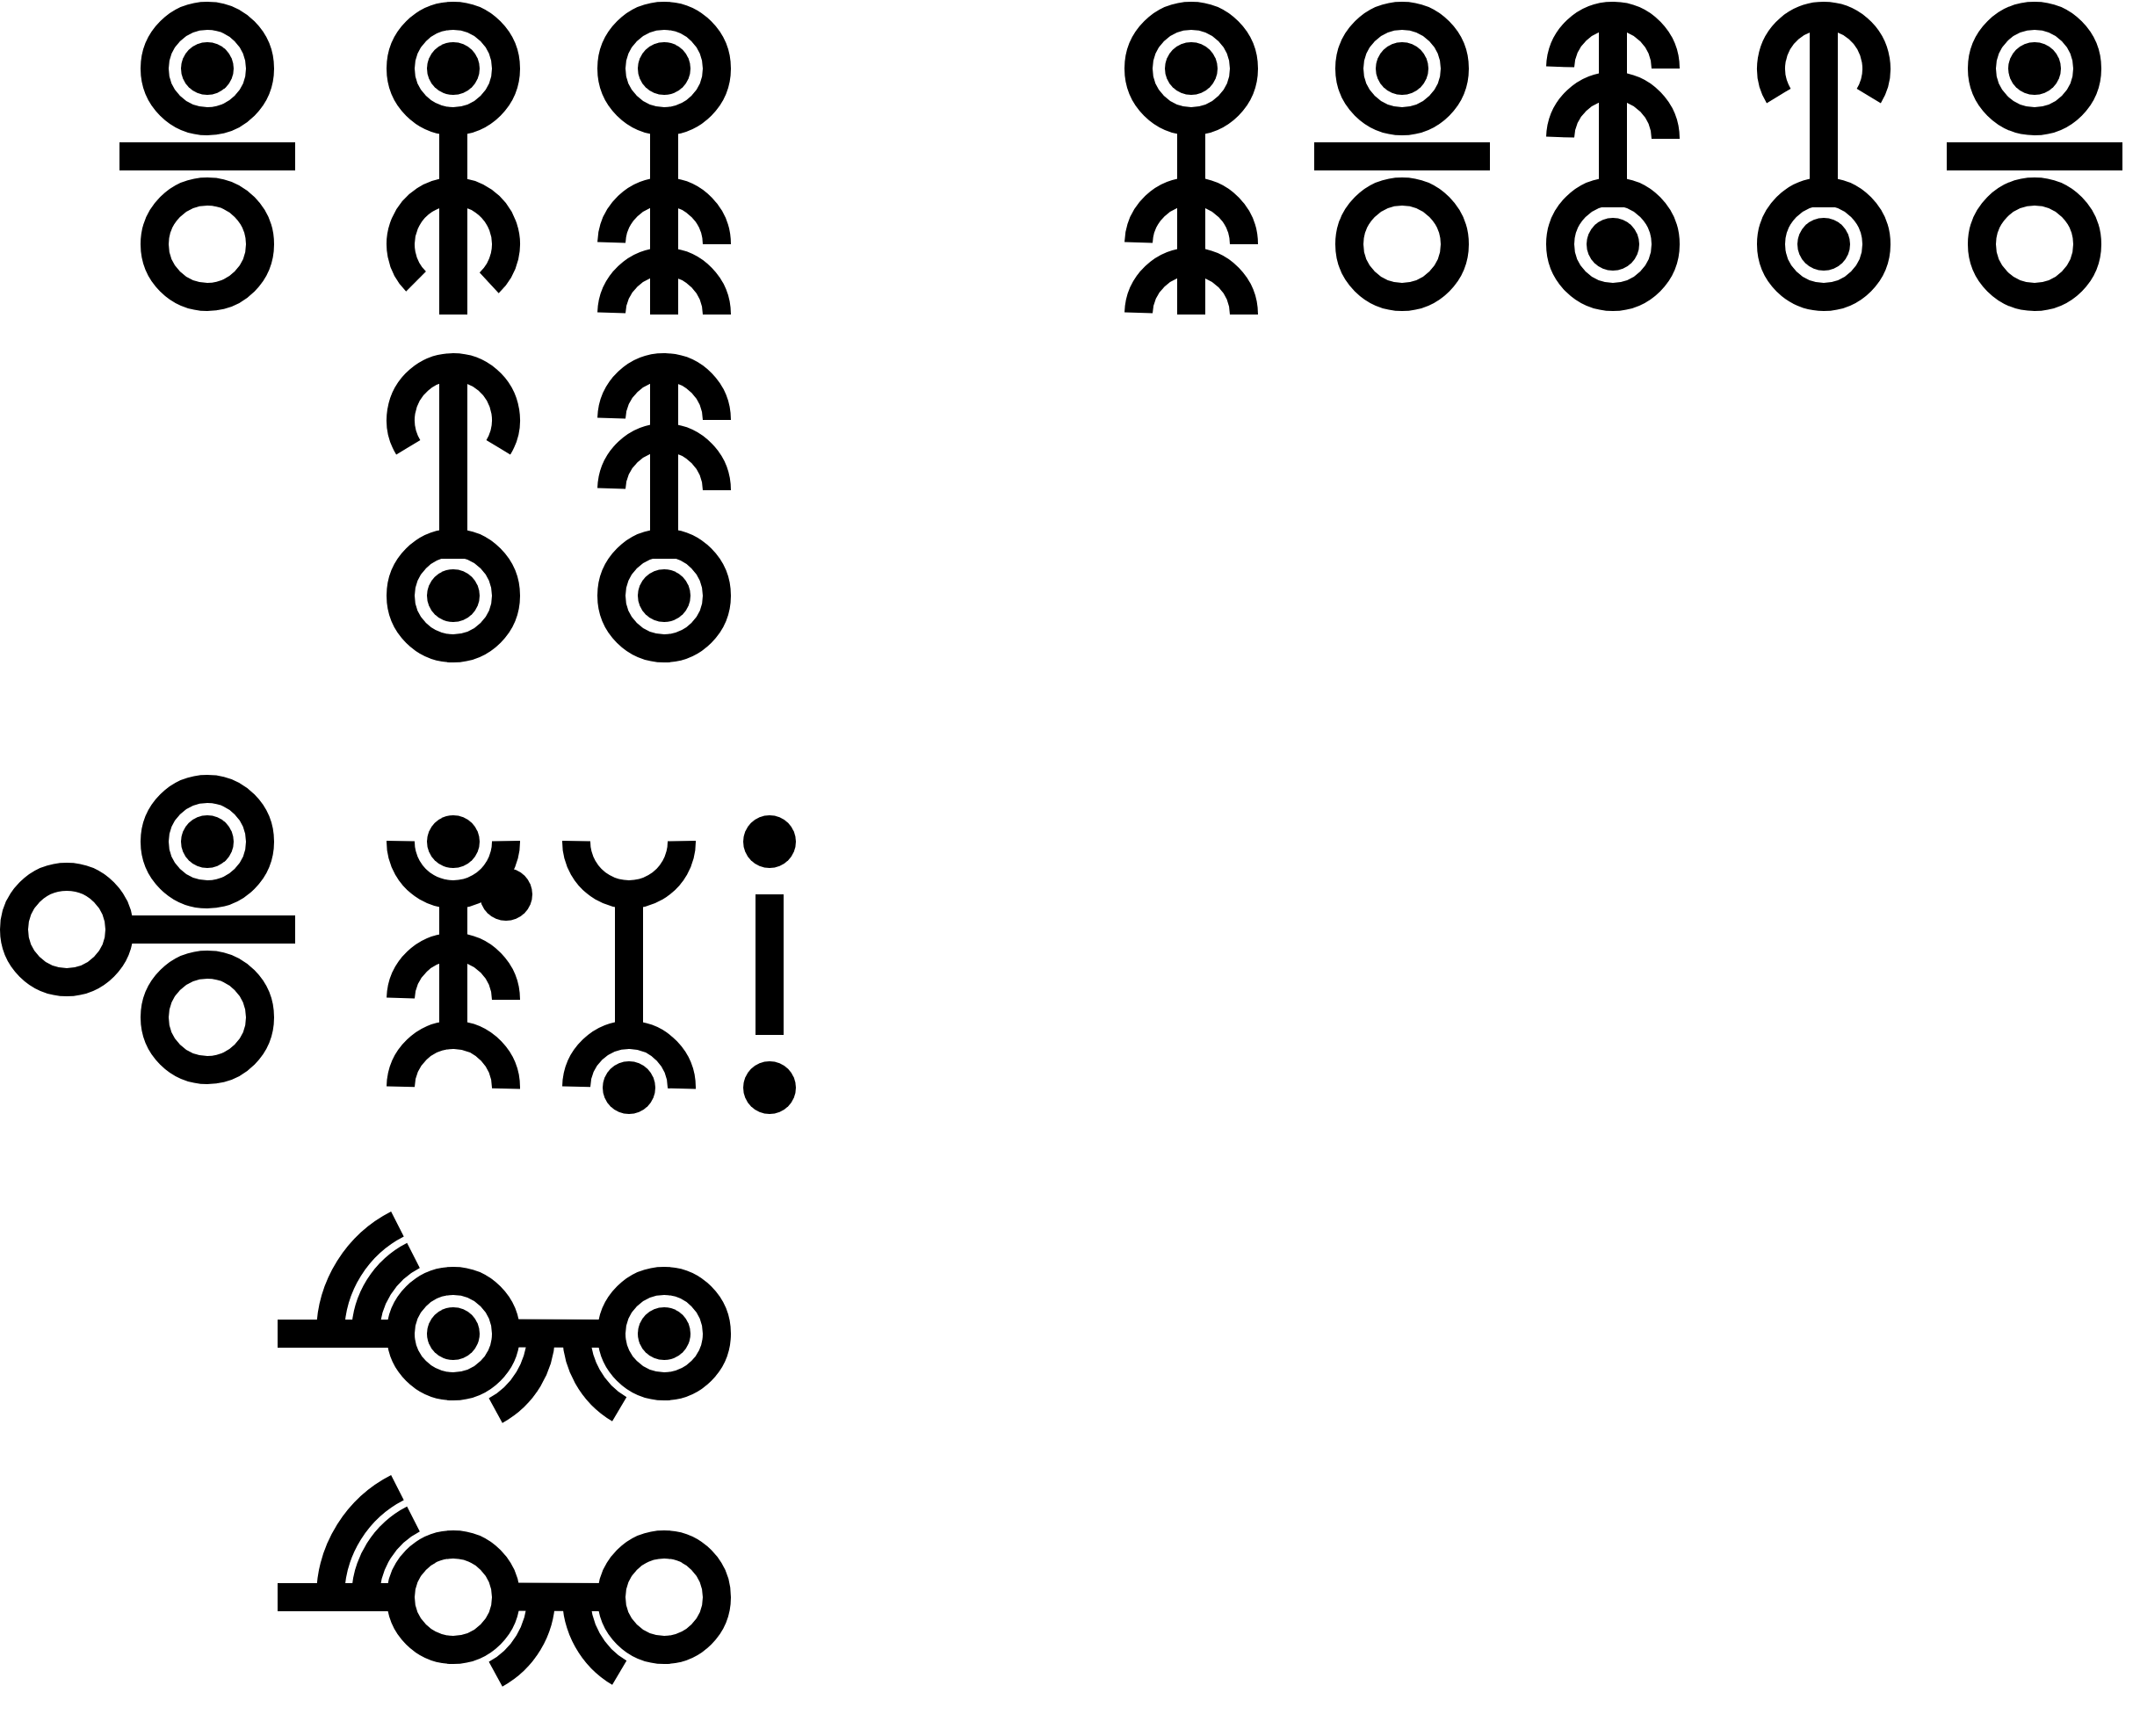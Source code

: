 <mxfile version="20.3.0" type="device"><diagram id="Q8AZ2sGIUglEmSKYdpak" name="Page-1"><mxGraphModel dx="706" dy="445" grid="1" gridSize="10" guides="1" tooltips="1" connect="1" arrows="1" fold="1" page="1" pageScale="1" pageWidth="1100" pageHeight="850" math="0" shadow="0"><root><mxCell id="0"/><mxCell id="1" parent="0"/><mxCell id="puftRLiTjnYUKR2iou3b-1" value="" style="ellipse;whiteSpace=wrap;html=1;aspect=fixed;fillColor=none;strokeWidth=16;connectable=0;" parent="1" vertex="1"><mxGeometry x="130" y="290" width="60" height="60" as="geometry"/></mxCell><mxCell id="puftRLiTjnYUKR2iou3b-2" value="" style="endArrow=none;html=1;rounded=0;strokeWidth=16;" parent="1" edge="1"><mxGeometry width="50" height="50" relative="1" as="geometry"><mxPoint x="210" y="370" as="sourcePoint"/><mxPoint x="110" y="370" as="targetPoint"/></mxGeometry></mxCell><mxCell id="puftRLiTjnYUKR2iou3b-3" value="" style="ellipse;whiteSpace=wrap;html=1;aspect=fixed;strokeWidth=16;fillColor=#000000;strokeColor=none;connectable=0;" parent="1" vertex="1"><mxGeometry x="145" y="305" width="30" height="30" as="geometry"/></mxCell><mxCell id="puftRLiTjnYUKR2iou3b-4" value="" style="ellipse;whiteSpace=wrap;html=1;aspect=fixed;fillColor=none;strokeWidth=16;connectable=0;" parent="1" vertex="1"><mxGeometry x="130" y="390" width="60" height="60" as="geometry"/></mxCell><mxCell id="puftRLiTjnYUKR2iou3b-9" value="" style="ellipse;whiteSpace=wrap;html=1;aspect=fixed;fillColor=none;strokeWidth=16;connectable=0;" parent="1" vertex="1"><mxGeometry x="270" y="290" width="60" height="60" as="geometry"/></mxCell><mxCell id="puftRLiTjnYUKR2iou3b-10" value="" style="endArrow=none;html=1;rounded=0;strokeWidth=16;" parent="1" edge="1"><mxGeometry width="50" height="50" relative="1" as="geometry"><mxPoint x="300" y="350" as="sourcePoint"/><mxPoint x="300" y="460" as="targetPoint"/></mxGeometry></mxCell><mxCell id="puftRLiTjnYUKR2iou3b-11" value="" style="ellipse;whiteSpace=wrap;html=1;aspect=fixed;strokeWidth=16;fillColor=#000000;strokeColor=none;connectable=0;" parent="1" vertex="1"><mxGeometry x="285" y="305" width="30" height="30" as="geometry"/></mxCell><mxCell id="puftRLiTjnYUKR2iou3b-13" value="" style="verticalLabelPosition=bottom;verticalAlign=top;html=1;shape=mxgraph.basic.arc;startAngle=0.625;endAngle=0.381;strokeWidth=16;fillColor=#000000;" parent="1" vertex="1"><mxGeometry x="270" y="390" width="60" height="60" as="geometry"/></mxCell><mxCell id="puftRLiTjnYUKR2iou3b-14" value="" style="ellipse;whiteSpace=wrap;html=1;aspect=fixed;fillColor=none;strokeWidth=16;connectable=0;" parent="1" vertex="1"><mxGeometry x="270" y="590" width="60" height="60" as="geometry"/></mxCell><mxCell id="puftRLiTjnYUKR2iou3b-15" value="" style="endArrow=none;html=1;rounded=0;strokeWidth=16;" parent="1" edge="1"><mxGeometry width="50" height="50" relative="1" as="geometry"><mxPoint x="300" y="489" as="sourcePoint"/><mxPoint x="300" y="599.0" as="targetPoint"/></mxGeometry></mxCell><mxCell id="puftRLiTjnYUKR2iou3b-16" value="" style="ellipse;whiteSpace=wrap;html=1;aspect=fixed;strokeWidth=16;fillColor=#000000;strokeColor=none;connectable=0;" parent="1" vertex="1"><mxGeometry x="285" y="605" width="30" height="30" as="geometry"/></mxCell><mxCell id="puftRLiTjnYUKR2iou3b-17" value="" style="verticalLabelPosition=bottom;verticalAlign=top;html=1;shape=mxgraph.basic.arc;startAngle=0.663;endAngle=0.337;strokeWidth=16;fillColor=#000000;" parent="1" vertex="1"><mxGeometry x="270" y="490" width="60" height="60" as="geometry"/></mxCell><mxCell id="puftRLiTjnYUKR2iou3b-18" value="" style="ellipse;whiteSpace=wrap;html=1;aspect=fixed;fillColor=none;strokeWidth=16;connectable=0;" parent="1" vertex="1"><mxGeometry x="390" y="290" width="60" height="60" as="geometry"/></mxCell><mxCell id="puftRLiTjnYUKR2iou3b-19" value="" style="endArrow=none;html=1;rounded=0;strokeWidth=16;" parent="1" edge="1"><mxGeometry width="50" height="50" relative="1" as="geometry"><mxPoint x="420" y="350" as="sourcePoint"/><mxPoint x="420" y="460" as="targetPoint"/></mxGeometry></mxCell><mxCell id="puftRLiTjnYUKR2iou3b-20" value="" style="ellipse;whiteSpace=wrap;html=1;aspect=fixed;strokeWidth=16;fillColor=#000000;strokeColor=none;connectable=0;" parent="1" vertex="1"><mxGeometry x="405" y="305" width="30" height="30" as="geometry"/></mxCell><mxCell id="puftRLiTjnYUKR2iou3b-21" value="" style="verticalLabelPosition=bottom;verticalAlign=top;html=1;shape=mxgraph.basic.arc;startAngle=0.755;endAngle=0.25;strokeWidth=16;fillColor=#000000;" parent="1" vertex="1"><mxGeometry x="390" y="390" width="60" height="60" as="geometry"/></mxCell><mxCell id="puftRLiTjnYUKR2iou3b-22" value="" style="verticalLabelPosition=bottom;verticalAlign=top;html=1;shape=mxgraph.basic.arc;startAngle=0.755;endAngle=0.25;strokeWidth=16;fillColor=#000000;" parent="1" vertex="1"><mxGeometry x="390" y="430" width="60" height="60" as="geometry"/></mxCell><mxCell id="puftRLiTjnYUKR2iou3b-31" value="" style="ellipse;whiteSpace=wrap;html=1;aspect=fixed;fillColor=none;strokeWidth=16;connectable=0;" parent="1" vertex="1"><mxGeometry x="390" y="590" width="60" height="60" as="geometry"/></mxCell><mxCell id="puftRLiTjnYUKR2iou3b-32" value="" style="endArrow=none;html=1;rounded=0;strokeWidth=16;" parent="1" edge="1"><mxGeometry width="50" height="50" relative="1" as="geometry"><mxPoint x="420" y="489" as="sourcePoint"/><mxPoint x="420" y="599.0" as="targetPoint"/></mxGeometry></mxCell><mxCell id="puftRLiTjnYUKR2iou3b-33" value="" style="ellipse;whiteSpace=wrap;html=1;aspect=fixed;strokeWidth=16;fillColor=#000000;strokeColor=none;connectable=0;" parent="1" vertex="1"><mxGeometry x="405" y="605" width="30" height="30" as="geometry"/></mxCell><mxCell id="puftRLiTjnYUKR2iou3b-35" value="" style="verticalLabelPosition=bottom;verticalAlign=top;html=1;shape=mxgraph.basic.arc;startAngle=0.755;endAngle=0.25;strokeWidth=16;fillColor=#000000;" parent="1" vertex="1"><mxGeometry x="390" y="490" width="60" height="60" as="geometry"/></mxCell><mxCell id="puftRLiTjnYUKR2iou3b-36" value="" style="verticalLabelPosition=bottom;verticalAlign=top;html=1;shape=mxgraph.basic.arc;startAngle=0.755;endAngle=0.25;strokeWidth=16;fillColor=#000000;" parent="1" vertex="1"><mxGeometry x="390" y="530" width="60" height="60" as="geometry"/></mxCell><mxCell id="oh88vhuzX6xgpIXKpUGP-1" value="" style="ellipse;whiteSpace=wrap;html=1;aspect=fixed;fillColor=none;strokeWidth=16;connectable=0;" parent="1" vertex="1"><mxGeometry x="690" y="290" width="60" height="60" as="geometry"/></mxCell><mxCell id="oh88vhuzX6xgpIXKpUGP-2" value="" style="endArrow=none;html=1;rounded=0;strokeWidth=16;" parent="1" edge="1"><mxGeometry width="50" height="50" relative="1" as="geometry"><mxPoint x="720" y="350" as="sourcePoint"/><mxPoint x="720" y="460" as="targetPoint"/></mxGeometry></mxCell><mxCell id="oh88vhuzX6xgpIXKpUGP-3" value="" style="ellipse;whiteSpace=wrap;html=1;aspect=fixed;strokeWidth=16;fillColor=#000000;strokeColor=none;connectable=0;" parent="1" vertex="1"><mxGeometry x="705" y="305" width="30" height="30" as="geometry"/></mxCell><mxCell id="oh88vhuzX6xgpIXKpUGP-4" value="" style="verticalLabelPosition=bottom;verticalAlign=top;html=1;shape=mxgraph.basic.arc;startAngle=0.755;endAngle=0.25;strokeWidth=16;fillColor=#000000;" parent="1" vertex="1"><mxGeometry x="690" y="390" width="60" height="60" as="geometry"/></mxCell><mxCell id="oh88vhuzX6xgpIXKpUGP-5" value="" style="verticalLabelPosition=bottom;verticalAlign=top;html=1;shape=mxgraph.basic.arc;startAngle=0.755;endAngle=0.25;strokeWidth=16;fillColor=#000000;" parent="1" vertex="1"><mxGeometry x="690" y="430" width="60" height="60" as="geometry"/></mxCell><mxCell id="oh88vhuzX6xgpIXKpUGP-6" value="" style="ellipse;whiteSpace=wrap;html=1;aspect=fixed;fillColor=none;strokeWidth=16;connectable=0;" parent="1" vertex="1"><mxGeometry x="810" y="290" width="60" height="60" as="geometry"/></mxCell><mxCell id="oh88vhuzX6xgpIXKpUGP-7" value="" style="endArrow=none;html=1;rounded=0;strokeWidth=16;" parent="1" edge="1"><mxGeometry width="50" height="50" relative="1" as="geometry"><mxPoint x="890" y="370" as="sourcePoint"/><mxPoint x="790" y="370" as="targetPoint"/></mxGeometry></mxCell><mxCell id="oh88vhuzX6xgpIXKpUGP-8" value="" style="ellipse;whiteSpace=wrap;html=1;aspect=fixed;strokeWidth=16;fillColor=#000000;strokeColor=none;connectable=0;" parent="1" vertex="1"><mxGeometry x="825" y="305" width="30" height="30" as="geometry"/></mxCell><mxCell id="oh88vhuzX6xgpIXKpUGP-9" value="" style="ellipse;whiteSpace=wrap;html=1;aspect=fixed;fillColor=none;strokeWidth=16;connectable=0;" parent="1" vertex="1"><mxGeometry x="810" y="390" width="60" height="60" as="geometry"/></mxCell><mxCell id="oh88vhuzX6xgpIXKpUGP-10" value="" style="ellipse;whiteSpace=wrap;html=1;aspect=fixed;fillColor=none;strokeWidth=16;connectable=0;" parent="1" vertex="1"><mxGeometry x="930" y="390" width="60" height="60" as="geometry"/></mxCell><mxCell id="oh88vhuzX6xgpIXKpUGP-11" value="" style="endArrow=none;html=1;rounded=0;strokeWidth=16;" parent="1" edge="1"><mxGeometry width="50" height="50" relative="1" as="geometry"><mxPoint x="960" y="289" as="sourcePoint"/><mxPoint x="960" y="399.0" as="targetPoint"/></mxGeometry></mxCell><mxCell id="oh88vhuzX6xgpIXKpUGP-12" value="" style="ellipse;whiteSpace=wrap;html=1;aspect=fixed;strokeWidth=16;fillColor=#000000;strokeColor=none;connectable=0;" parent="1" vertex="1"><mxGeometry x="945" y="405" width="30" height="30" as="geometry"/></mxCell><mxCell id="oh88vhuzX6xgpIXKpUGP-13" value="" style="verticalLabelPosition=bottom;verticalAlign=top;html=1;shape=mxgraph.basic.arc;startAngle=0.755;endAngle=0.25;strokeWidth=16;fillColor=#000000;" parent="1" vertex="1"><mxGeometry x="930" y="290" width="60" height="60" as="geometry"/></mxCell><mxCell id="oh88vhuzX6xgpIXKpUGP-14" value="" style="verticalLabelPosition=bottom;verticalAlign=top;html=1;shape=mxgraph.basic.arc;startAngle=0.755;endAngle=0.25;strokeWidth=16;fillColor=#000000;" parent="1" vertex="1"><mxGeometry x="930" y="330" width="60" height="60" as="geometry"/></mxCell><mxCell id="oh88vhuzX6xgpIXKpUGP-15" value="" style="ellipse;whiteSpace=wrap;html=1;aspect=fixed;fillColor=none;strokeWidth=16;connectable=0;" parent="1" vertex="1"><mxGeometry x="1050" y="390" width="60" height="60" as="geometry"/></mxCell><mxCell id="oh88vhuzX6xgpIXKpUGP-16" value="" style="endArrow=none;html=1;rounded=0;strokeWidth=16;" parent="1" edge="1"><mxGeometry width="50" height="50" relative="1" as="geometry"><mxPoint x="1080" y="289" as="sourcePoint"/><mxPoint x="1080" y="399.0" as="targetPoint"/></mxGeometry></mxCell><mxCell id="oh88vhuzX6xgpIXKpUGP-17" value="" style="ellipse;whiteSpace=wrap;html=1;aspect=fixed;strokeWidth=16;fillColor=#000000;strokeColor=none;connectable=0;" parent="1" vertex="1"><mxGeometry x="1065" y="405" width="30" height="30" as="geometry"/></mxCell><mxCell id="oh88vhuzX6xgpIXKpUGP-18" value="" style="verticalLabelPosition=bottom;verticalAlign=top;html=1;shape=mxgraph.basic.arc;startAngle=0.663;endAngle=0.337;strokeWidth=16;fillColor=#000000;" parent="1" vertex="1"><mxGeometry x="1050" y="290" width="60" height="60" as="geometry"/></mxCell><mxCell id="oh88vhuzX6xgpIXKpUGP-19" value="" style="ellipse;whiteSpace=wrap;html=1;aspect=fixed;fillColor=none;strokeWidth=16;connectable=0;" parent="1" vertex="1"><mxGeometry x="1170" y="290" width="60" height="60" as="geometry"/></mxCell><mxCell id="oh88vhuzX6xgpIXKpUGP-20" value="" style="endArrow=none;html=1;rounded=0;strokeWidth=16;" parent="1" edge="1"><mxGeometry width="50" height="50" relative="1" as="geometry"><mxPoint x="1250" y="370" as="sourcePoint"/><mxPoint x="1150" y="370" as="targetPoint"/></mxGeometry></mxCell><mxCell id="oh88vhuzX6xgpIXKpUGP-21" value="" style="ellipse;whiteSpace=wrap;html=1;aspect=fixed;strokeWidth=16;fillColor=#000000;strokeColor=none;connectable=0;" parent="1" vertex="1"><mxGeometry x="1185" y="305" width="30" height="30" as="geometry"/></mxCell><mxCell id="oh88vhuzX6xgpIXKpUGP-22" value="" style="ellipse;whiteSpace=wrap;html=1;aspect=fixed;fillColor=none;strokeWidth=16;connectable=0;" parent="1" vertex="1"><mxGeometry x="1170" y="390" width="60" height="60" as="geometry"/></mxCell><mxCell id="oh88vhuzX6xgpIXKpUGP-120" value="" style="ellipse;whiteSpace=wrap;html=1;aspect=fixed;fillColor=none;strokeWidth=16;connectable=0;" parent="1" vertex="1"><mxGeometry x="130" y="730" width="60" height="60" as="geometry"/></mxCell><mxCell id="oh88vhuzX6xgpIXKpUGP-121" value="" style="endArrow=none;html=1;rounded=0;strokeWidth=16;" parent="1" edge="1"><mxGeometry width="50" height="50" relative="1" as="geometry"><mxPoint x="210" y="810" as="sourcePoint"/><mxPoint x="110" y="810" as="targetPoint"/></mxGeometry></mxCell><mxCell id="oh88vhuzX6xgpIXKpUGP-122" value="" style="ellipse;whiteSpace=wrap;html=1;aspect=fixed;strokeWidth=16;fillColor=#000000;strokeColor=none;connectable=0;" parent="1" vertex="1"><mxGeometry x="145" y="745" width="30" height="30" as="geometry"/></mxCell><mxCell id="oh88vhuzX6xgpIXKpUGP-123" value="" style="ellipse;whiteSpace=wrap;html=1;aspect=fixed;fillColor=none;strokeWidth=16;connectable=0;" parent="1" vertex="1"><mxGeometry x="130" y="830" width="60" height="60" as="geometry"/></mxCell><mxCell id="oh88vhuzX6xgpIXKpUGP-125" value="" style="endArrow=none;html=1;rounded=0;strokeWidth=16;" parent="1" edge="1"><mxGeometry width="50" height="50" relative="1" as="geometry"><mxPoint x="300" y="790" as="sourcePoint"/><mxPoint x="300" y="870" as="targetPoint"/></mxGeometry></mxCell><mxCell id="oh88vhuzX6xgpIXKpUGP-126" value="" style="ellipse;whiteSpace=wrap;html=1;aspect=fixed;strokeWidth=16;fillColor=#000000;strokeColor=none;connectable=0;" parent="1" vertex="1"><mxGeometry x="285" y="745" width="30" height="30" as="geometry"/></mxCell><mxCell id="oh88vhuzX6xgpIXKpUGP-127" value="" style="verticalLabelPosition=bottom;verticalAlign=top;html=1;shape=mxgraph.basic.arc;startAngle=0.753;endAngle=0.253;strokeWidth=16;fillColor=#000000;connectable=0;" parent="1" vertex="1"><mxGeometry x="270" y="870" width="60" height="60" as="geometry"/></mxCell><mxCell id="oh88vhuzX6xgpIXKpUGP-136" value="" style="verticalLabelPosition=bottom;verticalAlign=top;html=1;shape=mxgraph.basic.arc;startAngle=0.755;endAngle=0.25;strokeWidth=16;fillColor=#000000;" parent="1" vertex="1"><mxGeometry x="270" y="820" width="60" height="60" as="geometry"/></mxCell><mxCell id="oh88vhuzX6xgpIXKpUGP-145" value="" style="ellipse;whiteSpace=wrap;html=1;aspect=fixed;fillColor=none;strokeWidth=16;connectable=0;" parent="1" vertex="1"><mxGeometry x="50" y="780" width="60" height="60" as="geometry"/></mxCell><mxCell id="oh88vhuzX6xgpIXKpUGP-146" value="" style="verticalLabelPosition=bottom;verticalAlign=top;html=1;shape=mxgraph.basic.arc;startAngle=0.248;endAngle=0.752;strokeWidth=16;fillColor=#000000;" parent="1" vertex="1"><mxGeometry x="270" y="730" width="60" height="60" as="geometry"/></mxCell><mxCell id="oh88vhuzX6xgpIXKpUGP-147" value="" style="endArrow=none;html=1;rounded=0;strokeWidth=16;" parent="1" edge="1"><mxGeometry width="50" height="50" relative="1" as="geometry"><mxPoint x="400" y="790" as="sourcePoint"/><mxPoint x="400" y="870" as="targetPoint"/></mxGeometry></mxCell><mxCell id="oh88vhuzX6xgpIXKpUGP-148" value="" style="ellipse;whiteSpace=wrap;html=1;aspect=fixed;strokeWidth=16;fillColor=#000000;strokeColor=none;connectable=0;" parent="1" vertex="1"><mxGeometry x="385" y="885" width="30" height="30" as="geometry"/></mxCell><mxCell id="oh88vhuzX6xgpIXKpUGP-150" value="" style="verticalLabelPosition=bottom;verticalAlign=top;html=1;shape=mxgraph.basic.arc;startAngle=0.248;endAngle=0.752;strokeWidth=16;fillColor=#000000;" parent="1" vertex="1"><mxGeometry x="370" y="730" width="60" height="60" as="geometry"/></mxCell><mxCell id="oh88vhuzX6xgpIXKpUGP-151" value="" style="verticalLabelPosition=bottom;verticalAlign=top;html=1;shape=mxgraph.basic.arc;startAngle=0.753;endAngle=0.253;strokeWidth=16;fillColor=#000000;connectable=0;" parent="1" vertex="1"><mxGeometry x="370" y="870" width="60" height="60" as="geometry"/></mxCell><mxCell id="oh88vhuzX6xgpIXKpUGP-152" value="" style="endArrow=none;html=1;rounded=0;strokeWidth=16;" parent="1" edge="1"><mxGeometry width="50" height="50" relative="1" as="geometry"><mxPoint x="480" y="790" as="sourcePoint"/><mxPoint x="480" y="870" as="targetPoint"/></mxGeometry></mxCell><mxCell id="oh88vhuzX6xgpIXKpUGP-153" value="" style="ellipse;whiteSpace=wrap;html=1;aspect=fixed;strokeWidth=16;fillColor=#000000;strokeColor=none;connectable=0;" parent="1" vertex="1"><mxGeometry x="465" y="745" width="30" height="30" as="geometry"/></mxCell><mxCell id="oh88vhuzX6xgpIXKpUGP-154" value="" style="ellipse;whiteSpace=wrap;html=1;aspect=fixed;strokeWidth=16;fillColor=#000000;strokeColor=none;connectable=0;" parent="1" vertex="1"><mxGeometry x="465" y="885" width="30" height="30" as="geometry"/></mxCell><mxCell id="oh88vhuzX6xgpIXKpUGP-155" value="" style="endArrow=none;html=1;rounded=0;strokeWidth=16;" parent="1" edge="1"><mxGeometry width="50" height="50" relative="1" as="geometry"><mxPoint x="270" y="1040" as="sourcePoint"/><mxPoint x="200" y="1040" as="targetPoint"/></mxGeometry></mxCell><mxCell id="oh88vhuzX6xgpIXKpUGP-159" value="" style="ellipse;whiteSpace=wrap;html=1;aspect=fixed;fillColor=none;strokeWidth=16;connectable=0;" parent="1" vertex="1"><mxGeometry x="270" y="1010" width="60" height="60" as="geometry"/></mxCell><mxCell id="oh88vhuzX6xgpIXKpUGP-160" value="" style="verticalLabelPosition=bottom;verticalAlign=top;html=1;shape=mxgraph.basic.arc;startAngle=0.753;endAngle=0.925;strokeWidth=16;fillColor=#000000;connectable=0;" parent="1" vertex="1"><mxGeometry x="250" y="990" width="100" height="100" as="geometry"/></mxCell><mxCell id="oh88vhuzX6xgpIXKpUGP-162" value="" style="ellipse;whiteSpace=wrap;html=1;aspect=fixed;strokeWidth=16;fillColor=#000000;strokeColor=none;connectable=0;" parent="1" vertex="1"><mxGeometry x="315" y="775" width="30" height="30" as="geometry"/></mxCell><mxCell id="oh88vhuzX6xgpIXKpUGP-164" value="" style="verticalLabelPosition=bottom;verticalAlign=top;html=1;shape=mxgraph.basic.arc;startAngle=0.753;endAngle=0.925;strokeWidth=16;fillColor=#000000;connectable=0;" parent="1" vertex="1"><mxGeometry x="230" y="970" width="140" height="140" as="geometry"/></mxCell><mxCell id="oh88vhuzX6xgpIXKpUGP-165" value="" style="endArrow=none;html=1;rounded=0;strokeWidth=16;" parent="1" edge="1"><mxGeometry width="50" height="50" relative="1" as="geometry"><mxPoint x="390" y="1040" as="sourcePoint"/><mxPoint x="330" y="1039.8" as="targetPoint"/></mxGeometry></mxCell><mxCell id="oh88vhuzX6xgpIXKpUGP-166" value="" style="verticalLabelPosition=bottom;verticalAlign=top;html=1;shape=mxgraph.basic.arc;startAngle=0.253;endAngle=0.42;strokeWidth=16;fillColor=#000000;connectable=0;" parent="1" vertex="1"><mxGeometry x="250" y="990" width="100" height="100" as="geometry"/></mxCell><mxCell id="oh88vhuzX6xgpIXKpUGP-167" value="" style="ellipse;whiteSpace=wrap;html=1;aspect=fixed;fillColor=none;strokeWidth=16;connectable=0;" parent="1" vertex="1"><mxGeometry x="390" y="1010" width="60" height="60" as="geometry"/></mxCell><mxCell id="oh88vhuzX6xgpIXKpUGP-168" value="" style="verticalLabelPosition=bottom;verticalAlign=top;html=1;shape=mxgraph.basic.arc;startAngle=0.585;endAngle=0.753;strokeWidth=16;fillColor=#000000;connectable=0;" parent="1" vertex="1"><mxGeometry x="370" y="990" width="100" height="100" as="geometry"/></mxCell><mxCell id="oh88vhuzX6xgpIXKpUGP-169" value="" style="ellipse;whiteSpace=wrap;html=1;aspect=fixed;strokeWidth=16;fillColor=#000000;strokeColor=none;connectable=0;" parent="1" vertex="1"><mxGeometry x="285" y="1025" width="30" height="30" as="geometry"/></mxCell><mxCell id="oh88vhuzX6xgpIXKpUGP-170" value="" style="ellipse;whiteSpace=wrap;html=1;aspect=fixed;strokeWidth=16;fillColor=#000000;strokeColor=none;connectable=0;" parent="1" vertex="1"><mxGeometry x="405" y="1025" width="30" height="30" as="geometry"/></mxCell><mxCell id="mwBIV4EU39a-n35C3uD_-1" value="" style="endArrow=none;html=1;rounded=0;strokeWidth=16;" edge="1" parent="1"><mxGeometry width="50" height="50" relative="1" as="geometry"><mxPoint x="270" y="1190" as="sourcePoint"/><mxPoint x="200" y="1190" as="targetPoint"/></mxGeometry></mxCell><mxCell id="mwBIV4EU39a-n35C3uD_-2" value="" style="ellipse;whiteSpace=wrap;html=1;aspect=fixed;fillColor=none;strokeWidth=16;connectable=0;" vertex="1" parent="1"><mxGeometry x="270" y="1160" width="60" height="60" as="geometry"/></mxCell><mxCell id="mwBIV4EU39a-n35C3uD_-3" value="" style="verticalLabelPosition=bottom;verticalAlign=top;html=1;shape=mxgraph.basic.arc;startAngle=0.753;endAngle=0.925;strokeWidth=16;fillColor=#000000;connectable=0;" vertex="1" parent="1"><mxGeometry x="250" y="1140" width="100" height="100" as="geometry"/></mxCell><mxCell id="mwBIV4EU39a-n35C3uD_-4" value="" style="verticalLabelPosition=bottom;verticalAlign=top;html=1;shape=mxgraph.basic.arc;startAngle=0.753;endAngle=0.925;strokeWidth=16;fillColor=#000000;connectable=0;" vertex="1" parent="1"><mxGeometry x="230" y="1120" width="140" height="140" as="geometry"/></mxCell><mxCell id="mwBIV4EU39a-n35C3uD_-5" value="" style="endArrow=none;html=1;rounded=0;strokeWidth=16;" edge="1" parent="1"><mxGeometry width="50" height="50" relative="1" as="geometry"><mxPoint x="390" y="1190" as="sourcePoint"/><mxPoint x="330" y="1189.8" as="targetPoint"/></mxGeometry></mxCell><mxCell id="mwBIV4EU39a-n35C3uD_-6" value="" style="verticalLabelPosition=bottom;verticalAlign=top;html=1;shape=mxgraph.basic.arc;startAngle=0.253;endAngle=0.42;strokeWidth=16;fillColor=#000000;connectable=0;" vertex="1" parent="1"><mxGeometry x="250" y="1140" width="100" height="100" as="geometry"/></mxCell><mxCell id="mwBIV4EU39a-n35C3uD_-7" value="" style="ellipse;whiteSpace=wrap;html=1;aspect=fixed;fillColor=none;strokeWidth=16;connectable=0;" vertex="1" parent="1"><mxGeometry x="390" y="1160" width="60" height="60" as="geometry"/></mxCell><mxCell id="mwBIV4EU39a-n35C3uD_-8" value="" style="verticalLabelPosition=bottom;verticalAlign=top;html=1;shape=mxgraph.basic.arc;startAngle=0.585;endAngle=0.753;strokeWidth=16;fillColor=#000000;connectable=0;" vertex="1" parent="1"><mxGeometry x="370" y="1140" width="100" height="100" as="geometry"/></mxCell></root></mxGraphModel></diagram></mxfile>